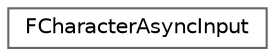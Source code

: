 digraph "Graphical Class Hierarchy"
{
 // INTERACTIVE_SVG=YES
 // LATEX_PDF_SIZE
  bgcolor="transparent";
  edge [fontname=Helvetica,fontsize=10,labelfontname=Helvetica,labelfontsize=10];
  node [fontname=Helvetica,fontsize=10,shape=box,height=0.2,width=0.4];
  rankdir="LR";
  Node0 [id="Node000000",label="FCharacterAsyncInput",height=0.2,width=0.4,color="grey40", fillcolor="white", style="filled",URL="$d7/dc8/structFCharacterAsyncInput.html",tooltip=" "];
}
